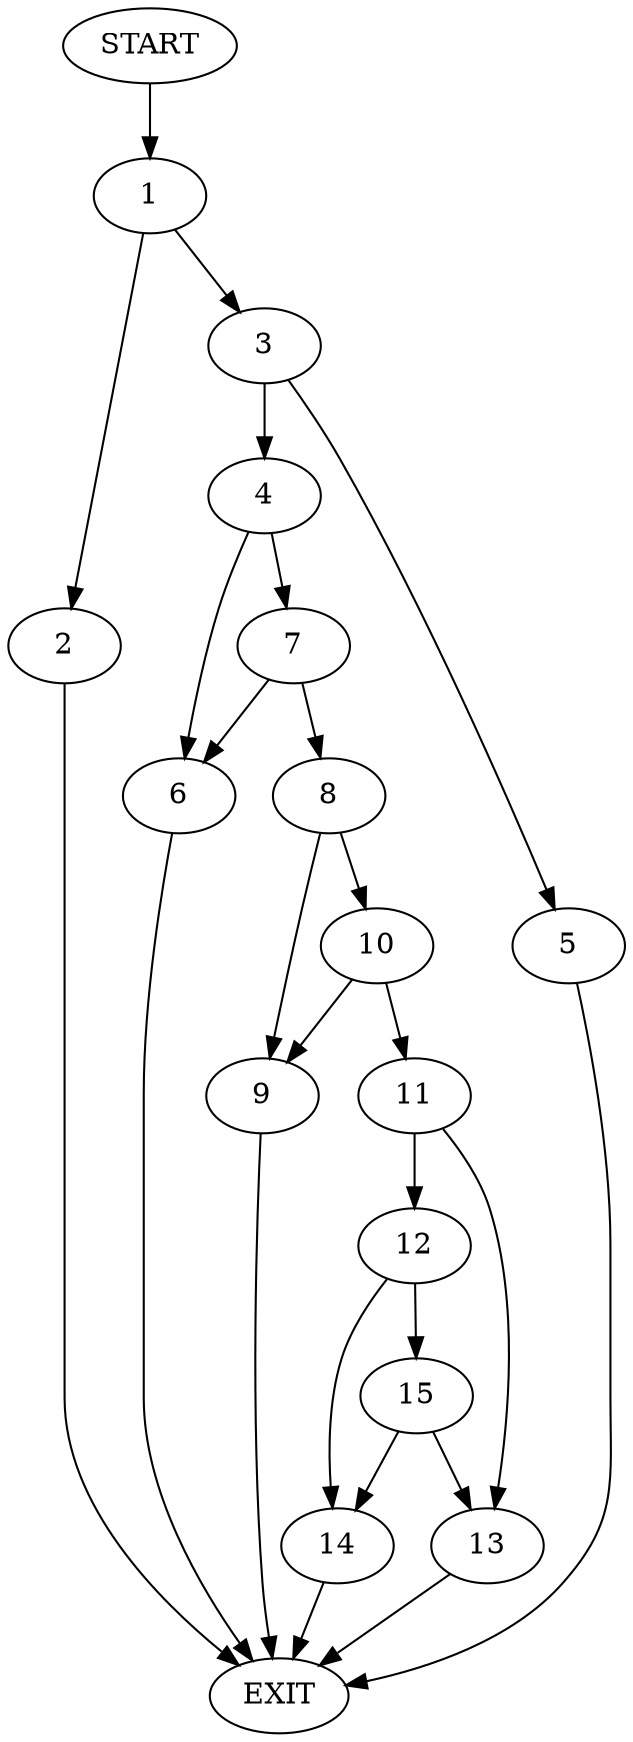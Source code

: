 digraph {
0 [label="START"]
16 [label="EXIT"]
0 -> 1
1 -> 2
1 -> 3
2 -> 16
3 -> 4
3 -> 5
4 -> 6
4 -> 7
5 -> 16
7 -> 8
7 -> 6
6 -> 16
8 -> 9
8 -> 10
10 -> 11
10 -> 9
9 -> 16
11 -> 12
11 -> 13
12 -> 14
12 -> 15
13 -> 16
15 -> 14
15 -> 13
14 -> 16
}
